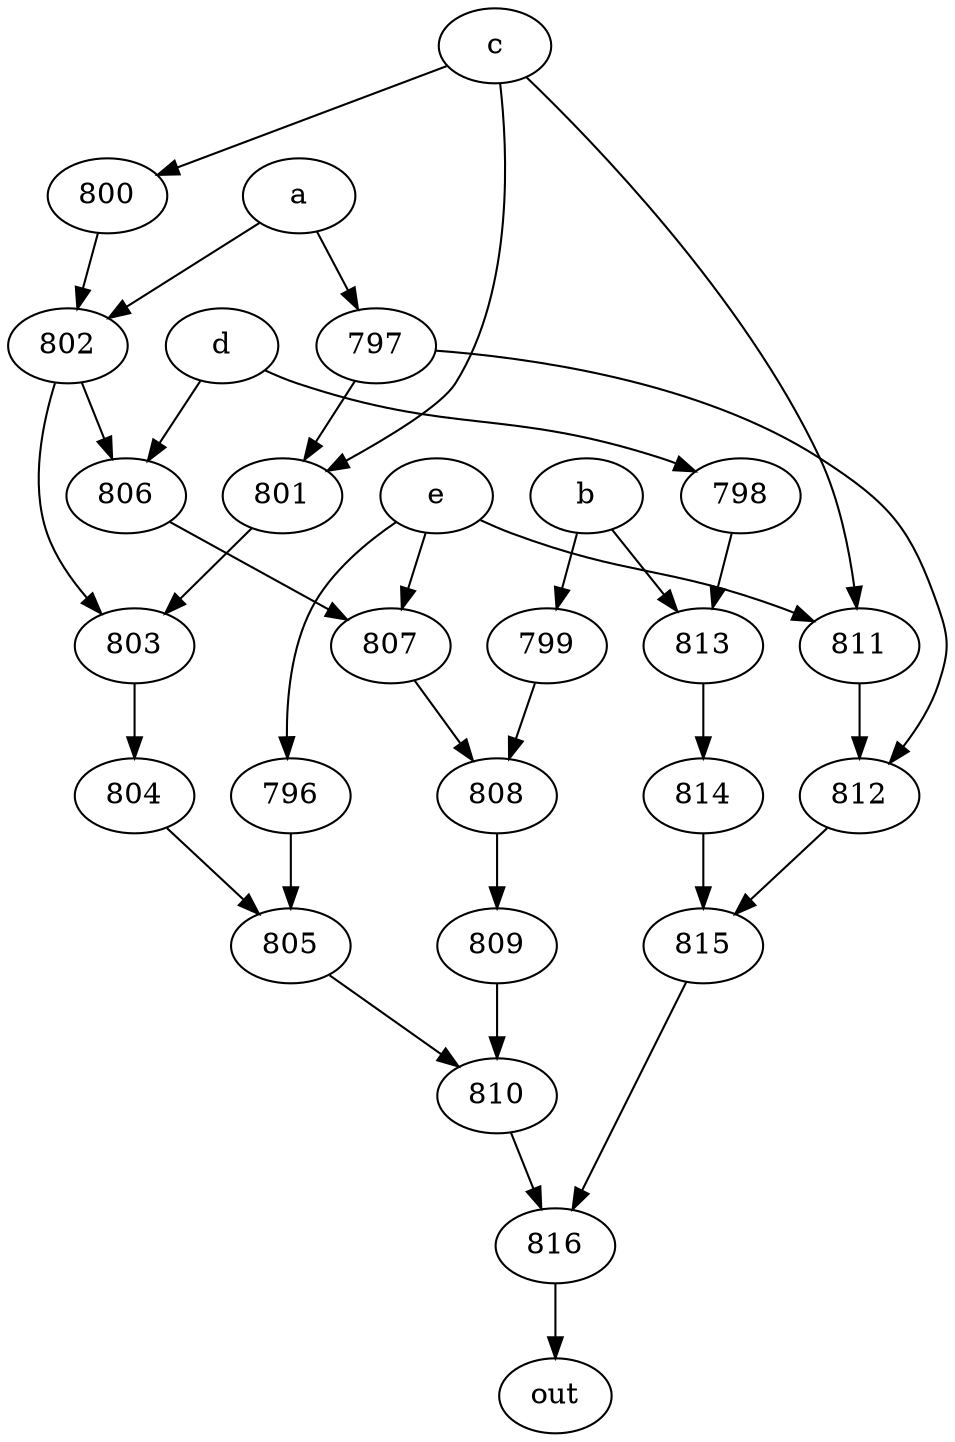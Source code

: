 strict digraph "" {
	816 -> out;
	a -> 797;
	a -> 802;
	797 -> 801;
	797 -> 812;
	802 -> 803;
	802 -> 806;
	801 -> 803;
	812 -> 815;
	803 -> 804;
	806 -> 807;
	b -> 799;
	b -> 813;
	799 -> 808;
	813 -> 814;
	808 -> 809;
	814 -> 815;
	c -> 801;
	c -> 800;
	c -> 811;
	800 -> 802;
	811 -> 812;
	d -> 806;
	d -> 798;
	798 -> 813;
	807 -> 808;
	e -> 811;
	e -> 807;
	e -> 796;
	796 -> 805;
	805 -> 810;
	810 -> 816;
	815 -> 816;
	809 -> 810;
	804 -> 805;
}
